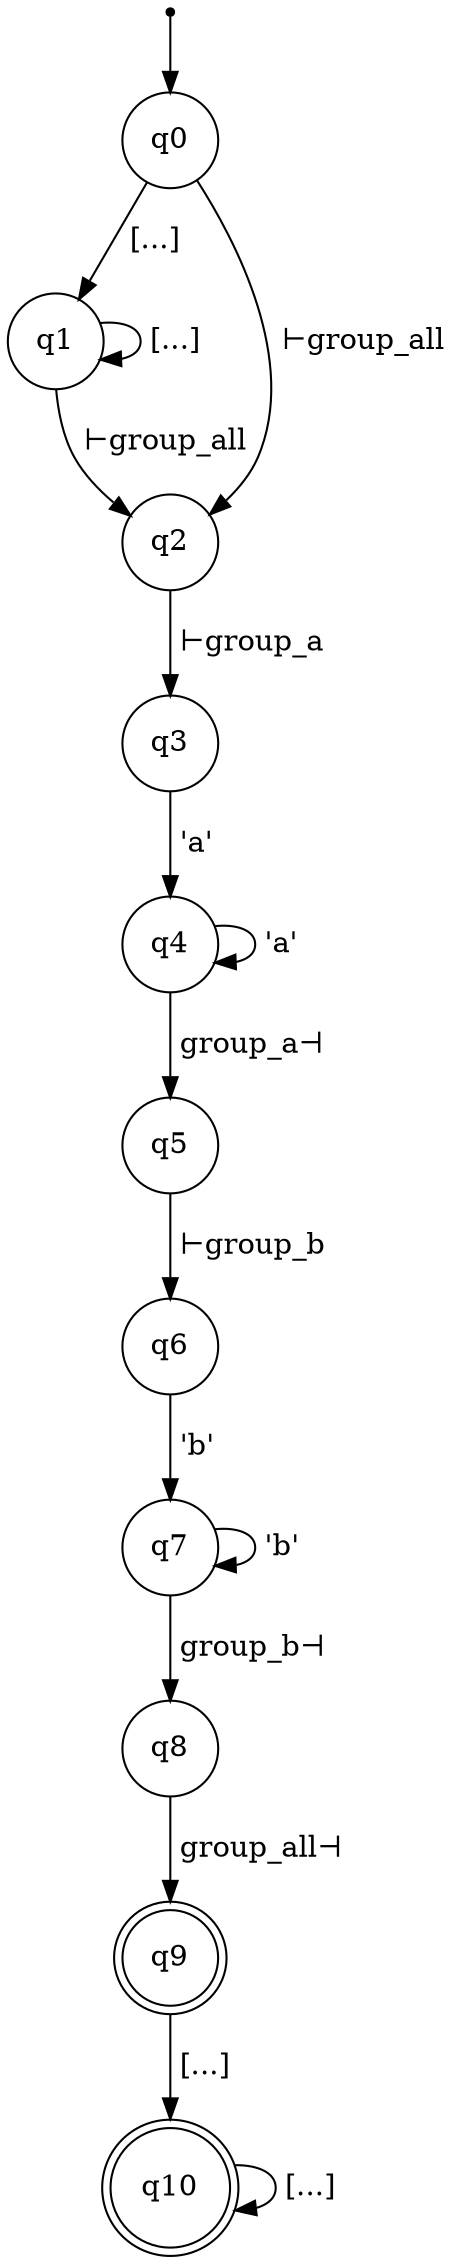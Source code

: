 digraph automaton {
	node [shape=doublecircle]
	q9
	q10

	node [shape=circle]
	q1 -> q1 [label=" [...] "]
	q4 -> q4 [label=" \'a\' "]
	q3 -> q4 [label=" \'a\' "]
	q4 -> q5 [label=" group_a⊣ "]
	q7 -> q7 [label=" \'b\' "]
	q6 -> q7 [label=" \'b\' "]
	q7 -> q8 [label=" group_b⊣ "]
	q5 -> q6 [label=" ⊢group_b "]
	q2 -> q3 [label=" ⊢group_a "]
	q8 -> q9 [label=" group_all⊣ "]
	q1 -> q2 [label=" ⊢group_all "]
	q10 -> q10 [label=" [...] "]
	q9 -> q10 [label=" [...] "]
	q0 -> q1 [label=" [...] "]
	q0 -> q2 [label=" ⊢group_all "]

	node [shape=point]
	before_q0 -> q0
}
